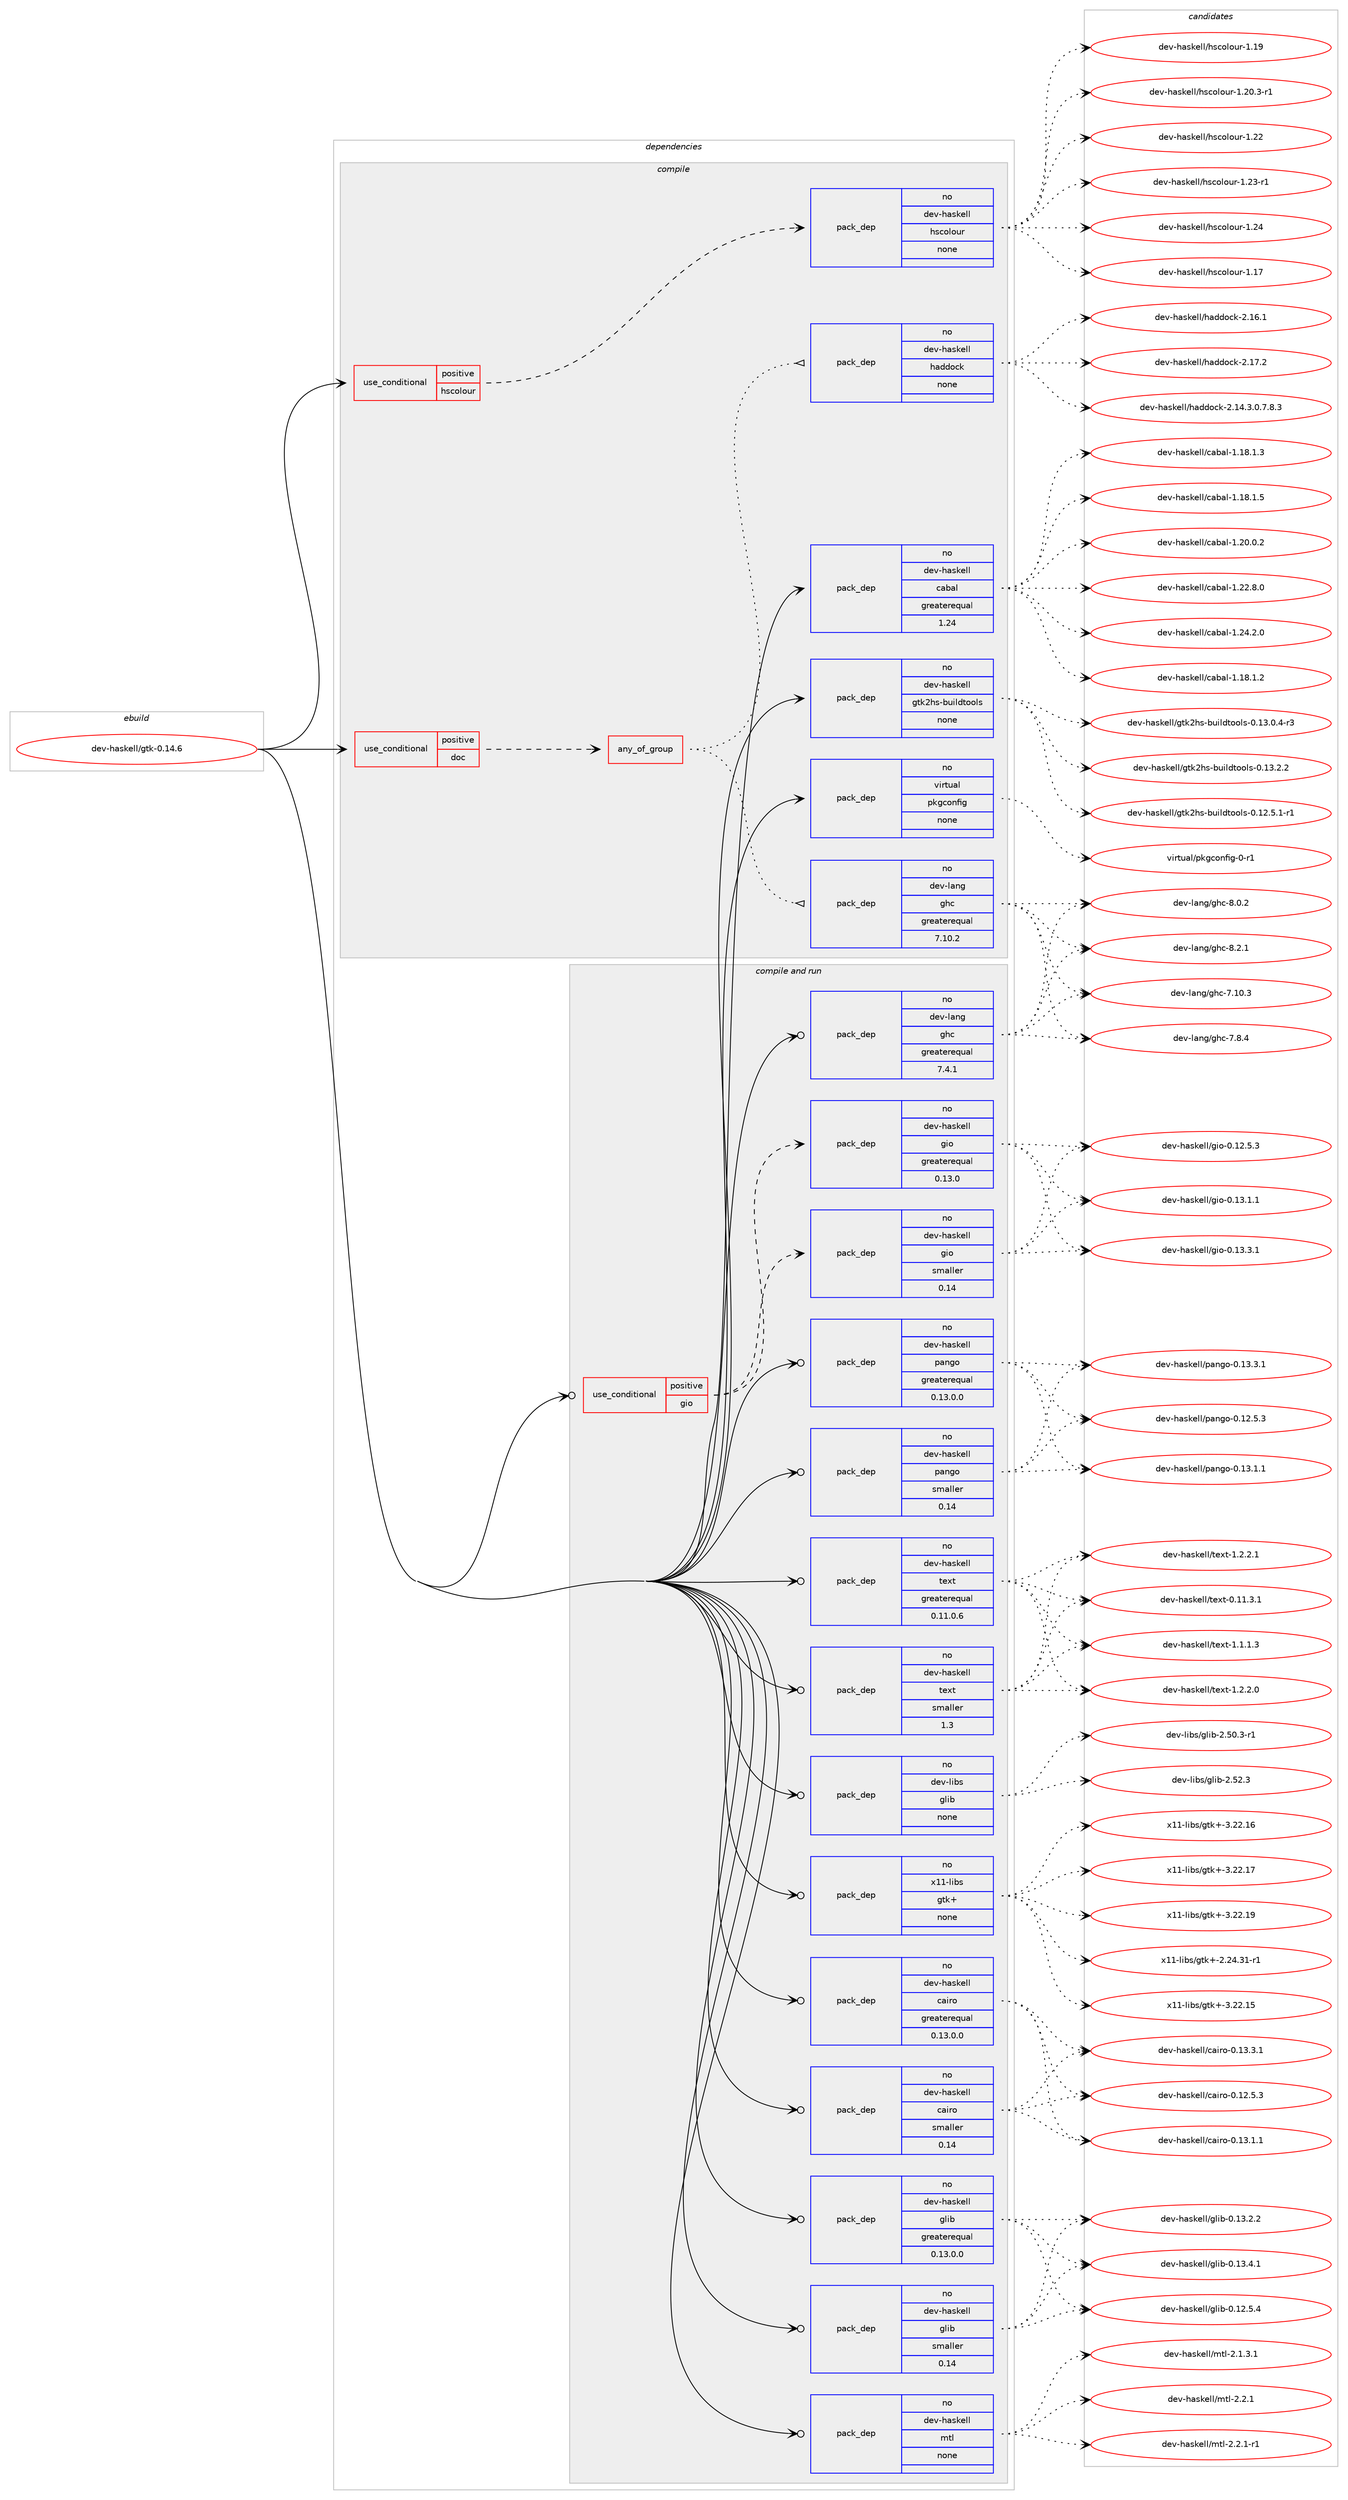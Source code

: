 digraph prolog {

# *************
# Graph options
# *************

newrank=true;
concentrate=true;
compound=true;
graph [rankdir=LR,fontname=Helvetica,fontsize=10,ranksep=1.5];#, ranksep=2.5, nodesep=0.2];
edge  [arrowhead=vee];
node  [fontname=Helvetica,fontsize=10];

# **********
# The ebuild
# **********

subgraph cluster_leftcol {
color=gray;
rank=same;
label=<<i>ebuild</i>>;
id [label="dev-haskell/gtk-0.14.6", color=red, width=4, href="../dev-haskell/gtk-0.14.6.svg"];
}

# ****************
# The dependencies
# ****************

subgraph cluster_midcol {
color=gray;
label=<<i>dependencies</i>>;
subgraph cluster_compile {
fillcolor="#eeeeee";
style=filled;
label=<<i>compile</i>>;
subgraph cond19051 {
dependency81561 [label=<<TABLE BORDER="0" CELLBORDER="1" CELLSPACING="0" CELLPADDING="4"><TR><TD ROWSPAN="3" CELLPADDING="10">use_conditional</TD></TR><TR><TD>positive</TD></TR><TR><TD>doc</TD></TR></TABLE>>, shape=none, color=red];
subgraph any2069 {
dependency81562 [label=<<TABLE BORDER="0" CELLBORDER="1" CELLSPACING="0" CELLPADDING="4"><TR><TD CELLPADDING="10">any_of_group</TD></TR></TABLE>>, shape=none, color=red];subgraph pack60411 {
dependency81563 [label=<<TABLE BORDER="0" CELLBORDER="1" CELLSPACING="0" CELLPADDING="4" WIDTH="220"><TR><TD ROWSPAN="6" CELLPADDING="30">pack_dep</TD></TR><TR><TD WIDTH="110">no</TD></TR><TR><TD>dev-haskell</TD></TR><TR><TD>haddock</TD></TR><TR><TD>none</TD></TR><TR><TD></TD></TR></TABLE>>, shape=none, color=blue];
}
dependency81562:e -> dependency81563:w [weight=20,style="dotted",arrowhead="oinv"];
subgraph pack60412 {
dependency81564 [label=<<TABLE BORDER="0" CELLBORDER="1" CELLSPACING="0" CELLPADDING="4" WIDTH="220"><TR><TD ROWSPAN="6" CELLPADDING="30">pack_dep</TD></TR><TR><TD WIDTH="110">no</TD></TR><TR><TD>dev-lang</TD></TR><TR><TD>ghc</TD></TR><TR><TD>greaterequal</TD></TR><TR><TD>7.10.2</TD></TR></TABLE>>, shape=none, color=blue];
}
dependency81562:e -> dependency81564:w [weight=20,style="dotted",arrowhead="oinv"];
}
dependency81561:e -> dependency81562:w [weight=20,style="dashed",arrowhead="vee"];
}
id:e -> dependency81561:w [weight=20,style="solid",arrowhead="vee"];
subgraph cond19052 {
dependency81565 [label=<<TABLE BORDER="0" CELLBORDER="1" CELLSPACING="0" CELLPADDING="4"><TR><TD ROWSPAN="3" CELLPADDING="10">use_conditional</TD></TR><TR><TD>positive</TD></TR><TR><TD>hscolour</TD></TR></TABLE>>, shape=none, color=red];
subgraph pack60413 {
dependency81566 [label=<<TABLE BORDER="0" CELLBORDER="1" CELLSPACING="0" CELLPADDING="4" WIDTH="220"><TR><TD ROWSPAN="6" CELLPADDING="30">pack_dep</TD></TR><TR><TD WIDTH="110">no</TD></TR><TR><TD>dev-haskell</TD></TR><TR><TD>hscolour</TD></TR><TR><TD>none</TD></TR><TR><TD></TD></TR></TABLE>>, shape=none, color=blue];
}
dependency81565:e -> dependency81566:w [weight=20,style="dashed",arrowhead="vee"];
}
id:e -> dependency81565:w [weight=20,style="solid",arrowhead="vee"];
subgraph pack60414 {
dependency81567 [label=<<TABLE BORDER="0" CELLBORDER="1" CELLSPACING="0" CELLPADDING="4" WIDTH="220"><TR><TD ROWSPAN="6" CELLPADDING="30">pack_dep</TD></TR><TR><TD WIDTH="110">no</TD></TR><TR><TD>dev-haskell</TD></TR><TR><TD>cabal</TD></TR><TR><TD>greaterequal</TD></TR><TR><TD>1.24</TD></TR></TABLE>>, shape=none, color=blue];
}
id:e -> dependency81567:w [weight=20,style="solid",arrowhead="vee"];
subgraph pack60415 {
dependency81568 [label=<<TABLE BORDER="0" CELLBORDER="1" CELLSPACING="0" CELLPADDING="4" WIDTH="220"><TR><TD ROWSPAN="6" CELLPADDING="30">pack_dep</TD></TR><TR><TD WIDTH="110">no</TD></TR><TR><TD>dev-haskell</TD></TR><TR><TD>gtk2hs-buildtools</TD></TR><TR><TD>none</TD></TR><TR><TD></TD></TR></TABLE>>, shape=none, color=blue];
}
id:e -> dependency81568:w [weight=20,style="solid",arrowhead="vee"];
subgraph pack60416 {
dependency81569 [label=<<TABLE BORDER="0" CELLBORDER="1" CELLSPACING="0" CELLPADDING="4" WIDTH="220"><TR><TD ROWSPAN="6" CELLPADDING="30">pack_dep</TD></TR><TR><TD WIDTH="110">no</TD></TR><TR><TD>virtual</TD></TR><TR><TD>pkgconfig</TD></TR><TR><TD>none</TD></TR><TR><TD></TD></TR></TABLE>>, shape=none, color=blue];
}
id:e -> dependency81569:w [weight=20,style="solid",arrowhead="vee"];
}
subgraph cluster_compileandrun {
fillcolor="#eeeeee";
style=filled;
label=<<i>compile and run</i>>;
subgraph cond19053 {
dependency81570 [label=<<TABLE BORDER="0" CELLBORDER="1" CELLSPACING="0" CELLPADDING="4"><TR><TD ROWSPAN="3" CELLPADDING="10">use_conditional</TD></TR><TR><TD>positive</TD></TR><TR><TD>gio</TD></TR></TABLE>>, shape=none, color=red];
subgraph pack60417 {
dependency81571 [label=<<TABLE BORDER="0" CELLBORDER="1" CELLSPACING="0" CELLPADDING="4" WIDTH="220"><TR><TD ROWSPAN="6" CELLPADDING="30">pack_dep</TD></TR><TR><TD WIDTH="110">no</TD></TR><TR><TD>dev-haskell</TD></TR><TR><TD>gio</TD></TR><TR><TD>greaterequal</TD></TR><TR><TD>0.13.0</TD></TR></TABLE>>, shape=none, color=blue];
}
dependency81570:e -> dependency81571:w [weight=20,style="dashed",arrowhead="vee"];
subgraph pack60418 {
dependency81572 [label=<<TABLE BORDER="0" CELLBORDER="1" CELLSPACING="0" CELLPADDING="4" WIDTH="220"><TR><TD ROWSPAN="6" CELLPADDING="30">pack_dep</TD></TR><TR><TD WIDTH="110">no</TD></TR><TR><TD>dev-haskell</TD></TR><TR><TD>gio</TD></TR><TR><TD>smaller</TD></TR><TR><TD>0.14</TD></TR></TABLE>>, shape=none, color=blue];
}
dependency81570:e -> dependency81572:w [weight=20,style="dashed",arrowhead="vee"];
}
id:e -> dependency81570:w [weight=20,style="solid",arrowhead="odotvee"];
subgraph pack60419 {
dependency81573 [label=<<TABLE BORDER="0" CELLBORDER="1" CELLSPACING="0" CELLPADDING="4" WIDTH="220"><TR><TD ROWSPAN="6" CELLPADDING="30">pack_dep</TD></TR><TR><TD WIDTH="110">no</TD></TR><TR><TD>dev-haskell</TD></TR><TR><TD>cairo</TD></TR><TR><TD>greaterequal</TD></TR><TR><TD>0.13.0.0</TD></TR></TABLE>>, shape=none, color=blue];
}
id:e -> dependency81573:w [weight=20,style="solid",arrowhead="odotvee"];
subgraph pack60420 {
dependency81574 [label=<<TABLE BORDER="0" CELLBORDER="1" CELLSPACING="0" CELLPADDING="4" WIDTH="220"><TR><TD ROWSPAN="6" CELLPADDING="30">pack_dep</TD></TR><TR><TD WIDTH="110">no</TD></TR><TR><TD>dev-haskell</TD></TR><TR><TD>cairo</TD></TR><TR><TD>smaller</TD></TR><TR><TD>0.14</TD></TR></TABLE>>, shape=none, color=blue];
}
id:e -> dependency81574:w [weight=20,style="solid",arrowhead="odotvee"];
subgraph pack60421 {
dependency81575 [label=<<TABLE BORDER="0" CELLBORDER="1" CELLSPACING="0" CELLPADDING="4" WIDTH="220"><TR><TD ROWSPAN="6" CELLPADDING="30">pack_dep</TD></TR><TR><TD WIDTH="110">no</TD></TR><TR><TD>dev-haskell</TD></TR><TR><TD>glib</TD></TR><TR><TD>greaterequal</TD></TR><TR><TD>0.13.0.0</TD></TR></TABLE>>, shape=none, color=blue];
}
id:e -> dependency81575:w [weight=20,style="solid",arrowhead="odotvee"];
subgraph pack60422 {
dependency81576 [label=<<TABLE BORDER="0" CELLBORDER="1" CELLSPACING="0" CELLPADDING="4" WIDTH="220"><TR><TD ROWSPAN="6" CELLPADDING="30">pack_dep</TD></TR><TR><TD WIDTH="110">no</TD></TR><TR><TD>dev-haskell</TD></TR><TR><TD>glib</TD></TR><TR><TD>smaller</TD></TR><TR><TD>0.14</TD></TR></TABLE>>, shape=none, color=blue];
}
id:e -> dependency81576:w [weight=20,style="solid",arrowhead="odotvee"];
subgraph pack60423 {
dependency81577 [label=<<TABLE BORDER="0" CELLBORDER="1" CELLSPACING="0" CELLPADDING="4" WIDTH="220"><TR><TD ROWSPAN="6" CELLPADDING="30">pack_dep</TD></TR><TR><TD WIDTH="110">no</TD></TR><TR><TD>dev-haskell</TD></TR><TR><TD>mtl</TD></TR><TR><TD>none</TD></TR><TR><TD></TD></TR></TABLE>>, shape=none, color=blue];
}
id:e -> dependency81577:w [weight=20,style="solid",arrowhead="odotvee"];
subgraph pack60424 {
dependency81578 [label=<<TABLE BORDER="0" CELLBORDER="1" CELLSPACING="0" CELLPADDING="4" WIDTH="220"><TR><TD ROWSPAN="6" CELLPADDING="30">pack_dep</TD></TR><TR><TD WIDTH="110">no</TD></TR><TR><TD>dev-haskell</TD></TR><TR><TD>pango</TD></TR><TR><TD>greaterequal</TD></TR><TR><TD>0.13.0.0</TD></TR></TABLE>>, shape=none, color=blue];
}
id:e -> dependency81578:w [weight=20,style="solid",arrowhead="odotvee"];
subgraph pack60425 {
dependency81579 [label=<<TABLE BORDER="0" CELLBORDER="1" CELLSPACING="0" CELLPADDING="4" WIDTH="220"><TR><TD ROWSPAN="6" CELLPADDING="30">pack_dep</TD></TR><TR><TD WIDTH="110">no</TD></TR><TR><TD>dev-haskell</TD></TR><TR><TD>pango</TD></TR><TR><TD>smaller</TD></TR><TR><TD>0.14</TD></TR></TABLE>>, shape=none, color=blue];
}
id:e -> dependency81579:w [weight=20,style="solid",arrowhead="odotvee"];
subgraph pack60426 {
dependency81580 [label=<<TABLE BORDER="0" CELLBORDER="1" CELLSPACING="0" CELLPADDING="4" WIDTH="220"><TR><TD ROWSPAN="6" CELLPADDING="30">pack_dep</TD></TR><TR><TD WIDTH="110">no</TD></TR><TR><TD>dev-haskell</TD></TR><TR><TD>text</TD></TR><TR><TD>greaterequal</TD></TR><TR><TD>0.11.0.6</TD></TR></TABLE>>, shape=none, color=blue];
}
id:e -> dependency81580:w [weight=20,style="solid",arrowhead="odotvee"];
subgraph pack60427 {
dependency81581 [label=<<TABLE BORDER="0" CELLBORDER="1" CELLSPACING="0" CELLPADDING="4" WIDTH="220"><TR><TD ROWSPAN="6" CELLPADDING="30">pack_dep</TD></TR><TR><TD WIDTH="110">no</TD></TR><TR><TD>dev-haskell</TD></TR><TR><TD>text</TD></TR><TR><TD>smaller</TD></TR><TR><TD>1.3</TD></TR></TABLE>>, shape=none, color=blue];
}
id:e -> dependency81581:w [weight=20,style="solid",arrowhead="odotvee"];
subgraph pack60428 {
dependency81582 [label=<<TABLE BORDER="0" CELLBORDER="1" CELLSPACING="0" CELLPADDING="4" WIDTH="220"><TR><TD ROWSPAN="6" CELLPADDING="30">pack_dep</TD></TR><TR><TD WIDTH="110">no</TD></TR><TR><TD>dev-lang</TD></TR><TR><TD>ghc</TD></TR><TR><TD>greaterequal</TD></TR><TR><TD>7.4.1</TD></TR></TABLE>>, shape=none, color=blue];
}
id:e -> dependency81582:w [weight=20,style="solid",arrowhead="odotvee"];
subgraph pack60429 {
dependency81583 [label=<<TABLE BORDER="0" CELLBORDER="1" CELLSPACING="0" CELLPADDING="4" WIDTH="220"><TR><TD ROWSPAN="6" CELLPADDING="30">pack_dep</TD></TR><TR><TD WIDTH="110">no</TD></TR><TR><TD>dev-libs</TD></TR><TR><TD>glib</TD></TR><TR><TD>none</TD></TR><TR><TD></TD></TR></TABLE>>, shape=none, color=blue];
}
id:e -> dependency81583:w [weight=20,style="solid",arrowhead="odotvee"];
subgraph pack60430 {
dependency81584 [label=<<TABLE BORDER="0" CELLBORDER="1" CELLSPACING="0" CELLPADDING="4" WIDTH="220"><TR><TD ROWSPAN="6" CELLPADDING="30">pack_dep</TD></TR><TR><TD WIDTH="110">no</TD></TR><TR><TD>x11-libs</TD></TR><TR><TD>gtk+</TD></TR><TR><TD>none</TD></TR><TR><TD></TD></TR></TABLE>>, shape=none, color=blue];
}
id:e -> dependency81584:w [weight=20,style="solid",arrowhead="odotvee"];
}
subgraph cluster_run {
fillcolor="#eeeeee";
style=filled;
label=<<i>run</i>>;
}
}

# **************
# The candidates
# **************

subgraph cluster_choices {
rank=same;
color=gray;
label=<<i>candidates</i>>;

subgraph choice60411 {
color=black;
nodesep=1;
choice1001011184510497115107101108108471049710010011199107455046495246514648465546564651 [label="dev-haskell/haddock-2.14.3.0.7.8.3", color=red, width=4,href="../dev-haskell/haddock-2.14.3.0.7.8.3.svg"];
choice100101118451049711510710110810847104971001001119910745504649544649 [label="dev-haskell/haddock-2.16.1", color=red, width=4,href="../dev-haskell/haddock-2.16.1.svg"];
choice100101118451049711510710110810847104971001001119910745504649554650 [label="dev-haskell/haddock-2.17.2", color=red, width=4,href="../dev-haskell/haddock-2.17.2.svg"];
dependency81563:e -> choice1001011184510497115107101108108471049710010011199107455046495246514648465546564651:w [style=dotted,weight="100"];
dependency81563:e -> choice100101118451049711510710110810847104971001001119910745504649544649:w [style=dotted,weight="100"];
dependency81563:e -> choice100101118451049711510710110810847104971001001119910745504649554650:w [style=dotted,weight="100"];
}
subgraph choice60412 {
color=black;
nodesep=1;
choice1001011184510897110103471031049945554649484651 [label="dev-lang/ghc-7.10.3", color=red, width=4,href="../dev-lang/ghc-7.10.3.svg"];
choice10010111845108971101034710310499455546564652 [label="dev-lang/ghc-7.8.4", color=red, width=4,href="../dev-lang/ghc-7.8.4.svg"];
choice10010111845108971101034710310499455646484650 [label="dev-lang/ghc-8.0.2", color=red, width=4,href="../dev-lang/ghc-8.0.2.svg"];
choice10010111845108971101034710310499455646504649 [label="dev-lang/ghc-8.2.1", color=red, width=4,href="../dev-lang/ghc-8.2.1.svg"];
dependency81564:e -> choice1001011184510897110103471031049945554649484651:w [style=dotted,weight="100"];
dependency81564:e -> choice10010111845108971101034710310499455546564652:w [style=dotted,weight="100"];
dependency81564:e -> choice10010111845108971101034710310499455646484650:w [style=dotted,weight="100"];
dependency81564:e -> choice10010111845108971101034710310499455646504649:w [style=dotted,weight="100"];
}
subgraph choice60413 {
color=black;
nodesep=1;
choice100101118451049711510710110810847104115991111081111171144549464955 [label="dev-haskell/hscolour-1.17", color=red, width=4,href="../dev-haskell/hscolour-1.17.svg"];
choice100101118451049711510710110810847104115991111081111171144549464957 [label="dev-haskell/hscolour-1.19", color=red, width=4,href="../dev-haskell/hscolour-1.19.svg"];
choice10010111845104971151071011081084710411599111108111117114454946504846514511449 [label="dev-haskell/hscolour-1.20.3-r1", color=red, width=4,href="../dev-haskell/hscolour-1.20.3-r1.svg"];
choice100101118451049711510710110810847104115991111081111171144549465050 [label="dev-haskell/hscolour-1.22", color=red, width=4,href="../dev-haskell/hscolour-1.22.svg"];
choice1001011184510497115107101108108471041159911110811111711445494650514511449 [label="dev-haskell/hscolour-1.23-r1", color=red, width=4,href="../dev-haskell/hscolour-1.23-r1.svg"];
choice100101118451049711510710110810847104115991111081111171144549465052 [label="dev-haskell/hscolour-1.24", color=red, width=4,href="../dev-haskell/hscolour-1.24.svg"];
dependency81566:e -> choice100101118451049711510710110810847104115991111081111171144549464955:w [style=dotted,weight="100"];
dependency81566:e -> choice100101118451049711510710110810847104115991111081111171144549464957:w [style=dotted,weight="100"];
dependency81566:e -> choice10010111845104971151071011081084710411599111108111117114454946504846514511449:w [style=dotted,weight="100"];
dependency81566:e -> choice100101118451049711510710110810847104115991111081111171144549465050:w [style=dotted,weight="100"];
dependency81566:e -> choice1001011184510497115107101108108471041159911110811111711445494650514511449:w [style=dotted,weight="100"];
dependency81566:e -> choice100101118451049711510710110810847104115991111081111171144549465052:w [style=dotted,weight="100"];
}
subgraph choice60414 {
color=black;
nodesep=1;
choice10010111845104971151071011081084799979897108454946495646494650 [label="dev-haskell/cabal-1.18.1.2", color=red, width=4,href="../dev-haskell/cabal-1.18.1.2.svg"];
choice10010111845104971151071011081084799979897108454946495646494651 [label="dev-haskell/cabal-1.18.1.3", color=red, width=4,href="../dev-haskell/cabal-1.18.1.3.svg"];
choice10010111845104971151071011081084799979897108454946495646494653 [label="dev-haskell/cabal-1.18.1.5", color=red, width=4,href="../dev-haskell/cabal-1.18.1.5.svg"];
choice10010111845104971151071011081084799979897108454946504846484650 [label="dev-haskell/cabal-1.20.0.2", color=red, width=4,href="../dev-haskell/cabal-1.20.0.2.svg"];
choice10010111845104971151071011081084799979897108454946505046564648 [label="dev-haskell/cabal-1.22.8.0", color=red, width=4,href="../dev-haskell/cabal-1.22.8.0.svg"];
choice10010111845104971151071011081084799979897108454946505246504648 [label="dev-haskell/cabal-1.24.2.0", color=red, width=4,href="../dev-haskell/cabal-1.24.2.0.svg"];
dependency81567:e -> choice10010111845104971151071011081084799979897108454946495646494650:w [style=dotted,weight="100"];
dependency81567:e -> choice10010111845104971151071011081084799979897108454946495646494651:w [style=dotted,weight="100"];
dependency81567:e -> choice10010111845104971151071011081084799979897108454946495646494653:w [style=dotted,weight="100"];
dependency81567:e -> choice10010111845104971151071011081084799979897108454946504846484650:w [style=dotted,weight="100"];
dependency81567:e -> choice10010111845104971151071011081084799979897108454946505046564648:w [style=dotted,weight="100"];
dependency81567:e -> choice10010111845104971151071011081084799979897108454946505246504648:w [style=dotted,weight="100"];
}
subgraph choice60415 {
color=black;
nodesep=1;
choice1001011184510497115107101108108471031161075010411545981171051081001161111111081154548464950465346494511449 [label="dev-haskell/gtk2hs-buildtools-0.12.5.1-r1", color=red, width=4,href="../dev-haskell/gtk2hs-buildtools-0.12.5.1-r1.svg"];
choice1001011184510497115107101108108471031161075010411545981171051081001161111111081154548464951464846524511451 [label="dev-haskell/gtk2hs-buildtools-0.13.0.4-r3", color=red, width=4,href="../dev-haskell/gtk2hs-buildtools-0.13.0.4-r3.svg"];
choice100101118451049711510710110810847103116107501041154598117105108100116111111108115454846495146504650 [label="dev-haskell/gtk2hs-buildtools-0.13.2.2", color=red, width=4,href="../dev-haskell/gtk2hs-buildtools-0.13.2.2.svg"];
dependency81568:e -> choice1001011184510497115107101108108471031161075010411545981171051081001161111111081154548464950465346494511449:w [style=dotted,weight="100"];
dependency81568:e -> choice1001011184510497115107101108108471031161075010411545981171051081001161111111081154548464951464846524511451:w [style=dotted,weight="100"];
dependency81568:e -> choice100101118451049711510710110810847103116107501041154598117105108100116111111108115454846495146504650:w [style=dotted,weight="100"];
}
subgraph choice60416 {
color=black;
nodesep=1;
choice11810511411611797108471121071039911111010210510345484511449 [label="virtual/pkgconfig-0-r1", color=red, width=4,href="../virtual/pkgconfig-0-r1.svg"];
dependency81569:e -> choice11810511411611797108471121071039911111010210510345484511449:w [style=dotted,weight="100"];
}
subgraph choice60417 {
color=black;
nodesep=1;
choice100101118451049711510710110810847103105111454846495046534651 [label="dev-haskell/gio-0.12.5.3", color=red, width=4,href="../dev-haskell/gio-0.12.5.3.svg"];
choice100101118451049711510710110810847103105111454846495146494649 [label="dev-haskell/gio-0.13.1.1", color=red, width=4,href="../dev-haskell/gio-0.13.1.1.svg"];
choice100101118451049711510710110810847103105111454846495146514649 [label="dev-haskell/gio-0.13.3.1", color=red, width=4,href="../dev-haskell/gio-0.13.3.1.svg"];
dependency81571:e -> choice100101118451049711510710110810847103105111454846495046534651:w [style=dotted,weight="100"];
dependency81571:e -> choice100101118451049711510710110810847103105111454846495146494649:w [style=dotted,weight="100"];
dependency81571:e -> choice100101118451049711510710110810847103105111454846495146514649:w [style=dotted,weight="100"];
}
subgraph choice60418 {
color=black;
nodesep=1;
choice100101118451049711510710110810847103105111454846495046534651 [label="dev-haskell/gio-0.12.5.3", color=red, width=4,href="../dev-haskell/gio-0.12.5.3.svg"];
choice100101118451049711510710110810847103105111454846495146494649 [label="dev-haskell/gio-0.13.1.1", color=red, width=4,href="../dev-haskell/gio-0.13.1.1.svg"];
choice100101118451049711510710110810847103105111454846495146514649 [label="dev-haskell/gio-0.13.3.1", color=red, width=4,href="../dev-haskell/gio-0.13.3.1.svg"];
dependency81572:e -> choice100101118451049711510710110810847103105111454846495046534651:w [style=dotted,weight="100"];
dependency81572:e -> choice100101118451049711510710110810847103105111454846495146494649:w [style=dotted,weight="100"];
dependency81572:e -> choice100101118451049711510710110810847103105111454846495146514649:w [style=dotted,weight="100"];
}
subgraph choice60419 {
color=black;
nodesep=1;
choice1001011184510497115107101108108479997105114111454846495046534651 [label="dev-haskell/cairo-0.12.5.3", color=red, width=4,href="../dev-haskell/cairo-0.12.5.3.svg"];
choice1001011184510497115107101108108479997105114111454846495146494649 [label="dev-haskell/cairo-0.13.1.1", color=red, width=4,href="../dev-haskell/cairo-0.13.1.1.svg"];
choice1001011184510497115107101108108479997105114111454846495146514649 [label="dev-haskell/cairo-0.13.3.1", color=red, width=4,href="../dev-haskell/cairo-0.13.3.1.svg"];
dependency81573:e -> choice1001011184510497115107101108108479997105114111454846495046534651:w [style=dotted,weight="100"];
dependency81573:e -> choice1001011184510497115107101108108479997105114111454846495146494649:w [style=dotted,weight="100"];
dependency81573:e -> choice1001011184510497115107101108108479997105114111454846495146514649:w [style=dotted,weight="100"];
}
subgraph choice60420 {
color=black;
nodesep=1;
choice1001011184510497115107101108108479997105114111454846495046534651 [label="dev-haskell/cairo-0.12.5.3", color=red, width=4,href="../dev-haskell/cairo-0.12.5.3.svg"];
choice1001011184510497115107101108108479997105114111454846495146494649 [label="dev-haskell/cairo-0.13.1.1", color=red, width=4,href="../dev-haskell/cairo-0.13.1.1.svg"];
choice1001011184510497115107101108108479997105114111454846495146514649 [label="dev-haskell/cairo-0.13.3.1", color=red, width=4,href="../dev-haskell/cairo-0.13.3.1.svg"];
dependency81574:e -> choice1001011184510497115107101108108479997105114111454846495046534651:w [style=dotted,weight="100"];
dependency81574:e -> choice1001011184510497115107101108108479997105114111454846495146494649:w [style=dotted,weight="100"];
dependency81574:e -> choice1001011184510497115107101108108479997105114111454846495146514649:w [style=dotted,weight="100"];
}
subgraph choice60421 {
color=black;
nodesep=1;
choice10010111845104971151071011081084710310810598454846495046534652 [label="dev-haskell/glib-0.12.5.4", color=red, width=4,href="../dev-haskell/glib-0.12.5.4.svg"];
choice10010111845104971151071011081084710310810598454846495146504650 [label="dev-haskell/glib-0.13.2.2", color=red, width=4,href="../dev-haskell/glib-0.13.2.2.svg"];
choice10010111845104971151071011081084710310810598454846495146524649 [label="dev-haskell/glib-0.13.4.1", color=red, width=4,href="../dev-haskell/glib-0.13.4.1.svg"];
dependency81575:e -> choice10010111845104971151071011081084710310810598454846495046534652:w [style=dotted,weight="100"];
dependency81575:e -> choice10010111845104971151071011081084710310810598454846495146504650:w [style=dotted,weight="100"];
dependency81575:e -> choice10010111845104971151071011081084710310810598454846495146524649:w [style=dotted,weight="100"];
}
subgraph choice60422 {
color=black;
nodesep=1;
choice10010111845104971151071011081084710310810598454846495046534652 [label="dev-haskell/glib-0.12.5.4", color=red, width=4,href="../dev-haskell/glib-0.12.5.4.svg"];
choice10010111845104971151071011081084710310810598454846495146504650 [label="dev-haskell/glib-0.13.2.2", color=red, width=4,href="../dev-haskell/glib-0.13.2.2.svg"];
choice10010111845104971151071011081084710310810598454846495146524649 [label="dev-haskell/glib-0.13.4.1", color=red, width=4,href="../dev-haskell/glib-0.13.4.1.svg"];
dependency81576:e -> choice10010111845104971151071011081084710310810598454846495046534652:w [style=dotted,weight="100"];
dependency81576:e -> choice10010111845104971151071011081084710310810598454846495146504650:w [style=dotted,weight="100"];
dependency81576:e -> choice10010111845104971151071011081084710310810598454846495146524649:w [style=dotted,weight="100"];
}
subgraph choice60423 {
color=black;
nodesep=1;
choice1001011184510497115107101108108471091161084550464946514649 [label="dev-haskell/mtl-2.1.3.1", color=red, width=4,href="../dev-haskell/mtl-2.1.3.1.svg"];
choice100101118451049711510710110810847109116108455046504649 [label="dev-haskell/mtl-2.2.1", color=red, width=4,href="../dev-haskell/mtl-2.2.1.svg"];
choice1001011184510497115107101108108471091161084550465046494511449 [label="dev-haskell/mtl-2.2.1-r1", color=red, width=4,href="../dev-haskell/mtl-2.2.1-r1.svg"];
dependency81577:e -> choice1001011184510497115107101108108471091161084550464946514649:w [style=dotted,weight="100"];
dependency81577:e -> choice100101118451049711510710110810847109116108455046504649:w [style=dotted,weight="100"];
dependency81577:e -> choice1001011184510497115107101108108471091161084550465046494511449:w [style=dotted,weight="100"];
}
subgraph choice60424 {
color=black;
nodesep=1;
choice10010111845104971151071011081084711297110103111454846495046534651 [label="dev-haskell/pango-0.12.5.3", color=red, width=4,href="../dev-haskell/pango-0.12.5.3.svg"];
choice10010111845104971151071011081084711297110103111454846495146494649 [label="dev-haskell/pango-0.13.1.1", color=red, width=4,href="../dev-haskell/pango-0.13.1.1.svg"];
choice10010111845104971151071011081084711297110103111454846495146514649 [label="dev-haskell/pango-0.13.3.1", color=red, width=4,href="../dev-haskell/pango-0.13.3.1.svg"];
dependency81578:e -> choice10010111845104971151071011081084711297110103111454846495046534651:w [style=dotted,weight="100"];
dependency81578:e -> choice10010111845104971151071011081084711297110103111454846495146494649:w [style=dotted,weight="100"];
dependency81578:e -> choice10010111845104971151071011081084711297110103111454846495146514649:w [style=dotted,weight="100"];
}
subgraph choice60425 {
color=black;
nodesep=1;
choice10010111845104971151071011081084711297110103111454846495046534651 [label="dev-haskell/pango-0.12.5.3", color=red, width=4,href="../dev-haskell/pango-0.12.5.3.svg"];
choice10010111845104971151071011081084711297110103111454846495146494649 [label="dev-haskell/pango-0.13.1.1", color=red, width=4,href="../dev-haskell/pango-0.13.1.1.svg"];
choice10010111845104971151071011081084711297110103111454846495146514649 [label="dev-haskell/pango-0.13.3.1", color=red, width=4,href="../dev-haskell/pango-0.13.3.1.svg"];
dependency81579:e -> choice10010111845104971151071011081084711297110103111454846495046534651:w [style=dotted,weight="100"];
dependency81579:e -> choice10010111845104971151071011081084711297110103111454846495146494649:w [style=dotted,weight="100"];
dependency81579:e -> choice10010111845104971151071011081084711297110103111454846495146514649:w [style=dotted,weight="100"];
}
subgraph choice60426 {
color=black;
nodesep=1;
choice100101118451049711510710110810847116101120116454846494946514649 [label="dev-haskell/text-0.11.3.1", color=red, width=4,href="../dev-haskell/text-0.11.3.1.svg"];
choice1001011184510497115107101108108471161011201164549464946494651 [label="dev-haskell/text-1.1.1.3", color=red, width=4,href="../dev-haskell/text-1.1.1.3.svg"];
choice1001011184510497115107101108108471161011201164549465046504648 [label="dev-haskell/text-1.2.2.0", color=red, width=4,href="../dev-haskell/text-1.2.2.0.svg"];
choice1001011184510497115107101108108471161011201164549465046504649 [label="dev-haskell/text-1.2.2.1", color=red, width=4,href="../dev-haskell/text-1.2.2.1.svg"];
dependency81580:e -> choice100101118451049711510710110810847116101120116454846494946514649:w [style=dotted,weight="100"];
dependency81580:e -> choice1001011184510497115107101108108471161011201164549464946494651:w [style=dotted,weight="100"];
dependency81580:e -> choice1001011184510497115107101108108471161011201164549465046504648:w [style=dotted,weight="100"];
dependency81580:e -> choice1001011184510497115107101108108471161011201164549465046504649:w [style=dotted,weight="100"];
}
subgraph choice60427 {
color=black;
nodesep=1;
choice100101118451049711510710110810847116101120116454846494946514649 [label="dev-haskell/text-0.11.3.1", color=red, width=4,href="../dev-haskell/text-0.11.3.1.svg"];
choice1001011184510497115107101108108471161011201164549464946494651 [label="dev-haskell/text-1.1.1.3", color=red, width=4,href="../dev-haskell/text-1.1.1.3.svg"];
choice1001011184510497115107101108108471161011201164549465046504648 [label="dev-haskell/text-1.2.2.0", color=red, width=4,href="../dev-haskell/text-1.2.2.0.svg"];
choice1001011184510497115107101108108471161011201164549465046504649 [label="dev-haskell/text-1.2.2.1", color=red, width=4,href="../dev-haskell/text-1.2.2.1.svg"];
dependency81581:e -> choice100101118451049711510710110810847116101120116454846494946514649:w [style=dotted,weight="100"];
dependency81581:e -> choice1001011184510497115107101108108471161011201164549464946494651:w [style=dotted,weight="100"];
dependency81581:e -> choice1001011184510497115107101108108471161011201164549465046504648:w [style=dotted,weight="100"];
dependency81581:e -> choice1001011184510497115107101108108471161011201164549465046504649:w [style=dotted,weight="100"];
}
subgraph choice60428 {
color=black;
nodesep=1;
choice1001011184510897110103471031049945554649484651 [label="dev-lang/ghc-7.10.3", color=red, width=4,href="../dev-lang/ghc-7.10.3.svg"];
choice10010111845108971101034710310499455546564652 [label="dev-lang/ghc-7.8.4", color=red, width=4,href="../dev-lang/ghc-7.8.4.svg"];
choice10010111845108971101034710310499455646484650 [label="dev-lang/ghc-8.0.2", color=red, width=4,href="../dev-lang/ghc-8.0.2.svg"];
choice10010111845108971101034710310499455646504649 [label="dev-lang/ghc-8.2.1", color=red, width=4,href="../dev-lang/ghc-8.2.1.svg"];
dependency81582:e -> choice1001011184510897110103471031049945554649484651:w [style=dotted,weight="100"];
dependency81582:e -> choice10010111845108971101034710310499455546564652:w [style=dotted,weight="100"];
dependency81582:e -> choice10010111845108971101034710310499455646484650:w [style=dotted,weight="100"];
dependency81582:e -> choice10010111845108971101034710310499455646504649:w [style=dotted,weight="100"];
}
subgraph choice60429 {
color=black;
nodesep=1;
choice10010111845108105981154710310810598455046534846514511449 [label="dev-libs/glib-2.50.3-r1", color=red, width=4,href="../dev-libs/glib-2.50.3-r1.svg"];
choice1001011184510810598115471031081059845504653504651 [label="dev-libs/glib-2.52.3", color=red, width=4,href="../dev-libs/glib-2.52.3.svg"];
dependency81583:e -> choice10010111845108105981154710310810598455046534846514511449:w [style=dotted,weight="100"];
dependency81583:e -> choice1001011184510810598115471031081059845504653504651:w [style=dotted,weight="100"];
}
subgraph choice60430 {
color=black;
nodesep=1;
choice12049494510810598115471031161074345504650524651494511449 [label="x11-libs/gtk+-2.24.31-r1", color=red, width=4,href="../x11-libs/gtk+-2.24.31-r1.svg"];
choice1204949451081059811547103116107434551465050464953 [label="x11-libs/gtk+-3.22.15", color=red, width=4,href="../x11-libs/gtk+-3.22.15.svg"];
choice1204949451081059811547103116107434551465050464954 [label="x11-libs/gtk+-3.22.16", color=red, width=4,href="../x11-libs/gtk+-3.22.16.svg"];
choice1204949451081059811547103116107434551465050464955 [label="x11-libs/gtk+-3.22.17", color=red, width=4,href="../x11-libs/gtk+-3.22.17.svg"];
choice1204949451081059811547103116107434551465050464957 [label="x11-libs/gtk+-3.22.19", color=red, width=4,href="../x11-libs/gtk+-3.22.19.svg"];
dependency81584:e -> choice12049494510810598115471031161074345504650524651494511449:w [style=dotted,weight="100"];
dependency81584:e -> choice1204949451081059811547103116107434551465050464953:w [style=dotted,weight="100"];
dependency81584:e -> choice1204949451081059811547103116107434551465050464954:w [style=dotted,weight="100"];
dependency81584:e -> choice1204949451081059811547103116107434551465050464955:w [style=dotted,weight="100"];
dependency81584:e -> choice1204949451081059811547103116107434551465050464957:w [style=dotted,weight="100"];
}
}

}
